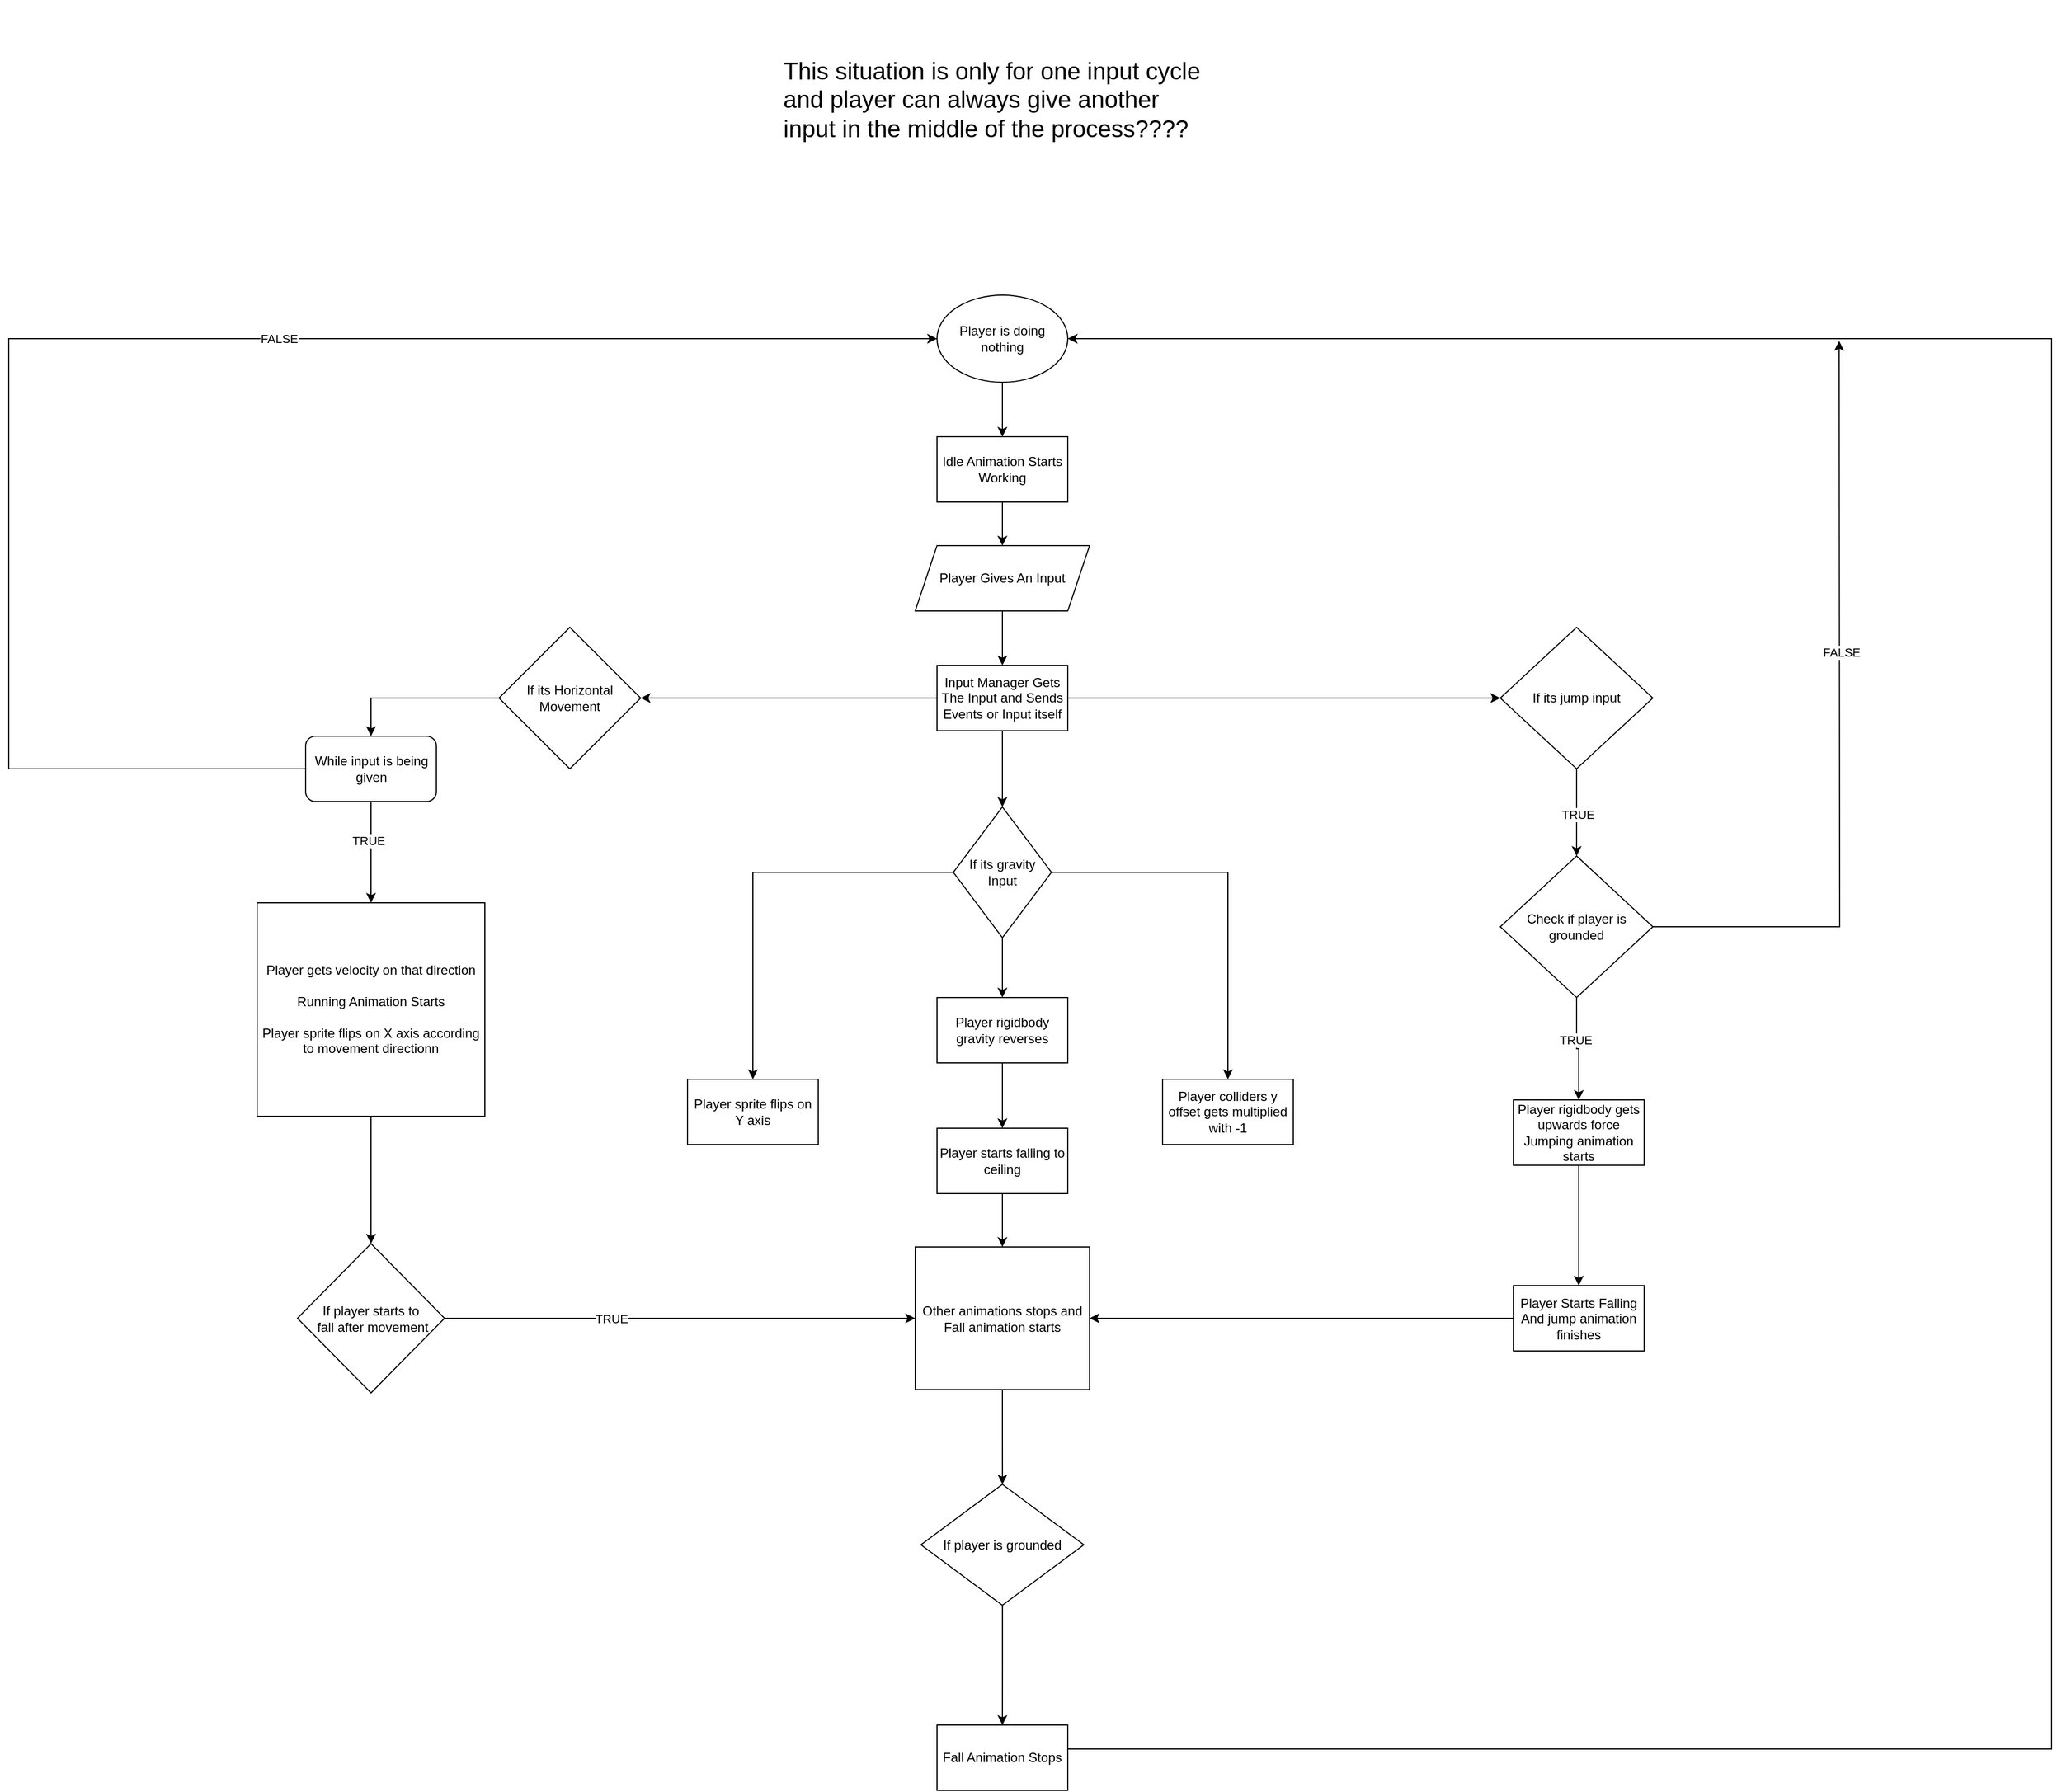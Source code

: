 <mxfile version="22.0.2" type="device">
  <diagram id="C5RBs43oDa-KdzZeNtuy" name="Page-1">
    <mxGraphModel dx="3000" dy="2018" grid="0" gridSize="10" guides="1" tooltips="1" connect="1" arrows="1" fold="1" page="0" pageScale="1" pageWidth="827" pageHeight="1169" math="0" shadow="0">
      <root>
        <mxCell id="WIyWlLk6GJQsqaUBKTNV-0" />
        <mxCell id="WIyWlLk6GJQsqaUBKTNV-1" parent="WIyWlLk6GJQsqaUBKTNV-0" />
        <mxCell id="4Kfcdlw7AA9TpvzCUdru-2" style="edgeStyle=orthogonalEdgeStyle;rounded=0;orthogonalLoop=1;jettySize=auto;html=1;" edge="1" parent="WIyWlLk6GJQsqaUBKTNV-1" source="4Kfcdlw7AA9TpvzCUdru-0" target="4Kfcdlw7AA9TpvzCUdru-1">
          <mxGeometry relative="1" as="geometry" />
        </mxCell>
        <mxCell id="4Kfcdlw7AA9TpvzCUdru-0" value="Player is doing nothing" style="ellipse;whiteSpace=wrap;html=1;" vertex="1" parent="WIyWlLk6GJQsqaUBKTNV-1">
          <mxGeometry x="320" y="10" width="120" height="80" as="geometry" />
        </mxCell>
        <mxCell id="4Kfcdlw7AA9TpvzCUdru-5" style="edgeStyle=orthogonalEdgeStyle;rounded=0;orthogonalLoop=1;jettySize=auto;html=1;entryX=0.5;entryY=0;entryDx=0;entryDy=0;" edge="1" parent="WIyWlLk6GJQsqaUBKTNV-1" source="4Kfcdlw7AA9TpvzCUdru-1" target="4Kfcdlw7AA9TpvzCUdru-4">
          <mxGeometry relative="1" as="geometry" />
        </mxCell>
        <mxCell id="4Kfcdlw7AA9TpvzCUdru-1" value="Idle Animation Starts Working" style="rounded=0;whiteSpace=wrap;html=1;" vertex="1" parent="WIyWlLk6GJQsqaUBKTNV-1">
          <mxGeometry x="320" y="140" width="120" height="60" as="geometry" />
        </mxCell>
        <mxCell id="4Kfcdlw7AA9TpvzCUdru-7" style="edgeStyle=orthogonalEdgeStyle;rounded=0;orthogonalLoop=1;jettySize=auto;html=1;" edge="1" parent="WIyWlLk6GJQsqaUBKTNV-1" source="4Kfcdlw7AA9TpvzCUdru-4" target="4Kfcdlw7AA9TpvzCUdru-6">
          <mxGeometry relative="1" as="geometry" />
        </mxCell>
        <mxCell id="4Kfcdlw7AA9TpvzCUdru-4" value="Player Gives An Input" style="shape=parallelogram;perimeter=parallelogramPerimeter;whiteSpace=wrap;html=1;fixedSize=1;" vertex="1" parent="WIyWlLk6GJQsqaUBKTNV-1">
          <mxGeometry x="300" y="240" width="160" height="60" as="geometry" />
        </mxCell>
        <mxCell id="4Kfcdlw7AA9TpvzCUdru-18" value="" style="edgeStyle=orthogonalEdgeStyle;rounded=0;orthogonalLoop=1;jettySize=auto;html=1;" edge="1" parent="WIyWlLk6GJQsqaUBKTNV-1" source="4Kfcdlw7AA9TpvzCUdru-6" target="4Kfcdlw7AA9TpvzCUdru-17">
          <mxGeometry relative="1" as="geometry" />
        </mxCell>
        <mxCell id="4Kfcdlw7AA9TpvzCUdru-23" value="" style="edgeStyle=orthogonalEdgeStyle;rounded=0;orthogonalLoop=1;jettySize=auto;html=1;" edge="1" parent="WIyWlLk6GJQsqaUBKTNV-1" source="4Kfcdlw7AA9TpvzCUdru-6" target="4Kfcdlw7AA9TpvzCUdru-22">
          <mxGeometry relative="1" as="geometry" />
        </mxCell>
        <mxCell id="4Kfcdlw7AA9TpvzCUdru-30" style="edgeStyle=orthogonalEdgeStyle;rounded=0;orthogonalLoop=1;jettySize=auto;html=1;entryX=1;entryY=0.5;entryDx=0;entryDy=0;" edge="1" parent="WIyWlLk6GJQsqaUBKTNV-1" source="4Kfcdlw7AA9TpvzCUdru-6" target="4Kfcdlw7AA9TpvzCUdru-10">
          <mxGeometry relative="1" as="geometry" />
        </mxCell>
        <mxCell id="4Kfcdlw7AA9TpvzCUdru-6" value="Input Manager Gets The Input and Sends Events or Input itself" style="rounded=0;whiteSpace=wrap;html=1;" vertex="1" parent="WIyWlLk6GJQsqaUBKTNV-1">
          <mxGeometry x="320" y="350" width="120" height="60" as="geometry" />
        </mxCell>
        <mxCell id="4Kfcdlw7AA9TpvzCUdru-50" style="edgeStyle=orthogonalEdgeStyle;rounded=0;orthogonalLoop=1;jettySize=auto;html=1;" edge="1" parent="WIyWlLk6GJQsqaUBKTNV-1" source="4Kfcdlw7AA9TpvzCUdru-8" target="4Kfcdlw7AA9TpvzCUdru-38">
          <mxGeometry relative="1" as="geometry" />
        </mxCell>
        <mxCell id="4Kfcdlw7AA9TpvzCUdru-8" value="Player gets velocity on that direction&lt;br&gt;&lt;br&gt;Running Animation Starts&lt;br&gt;&lt;br&gt;Player sprite flips on X axis according to movement directionn" style="rounded=0;whiteSpace=wrap;html=1;" vertex="1" parent="WIyWlLk6GJQsqaUBKTNV-1">
          <mxGeometry x="-304" y="568" width="209" height="196" as="geometry" />
        </mxCell>
        <mxCell id="4Kfcdlw7AA9TpvzCUdru-81" style="edgeStyle=orthogonalEdgeStyle;rounded=0;orthogonalLoop=1;jettySize=auto;html=1;entryX=0.5;entryY=0;entryDx=0;entryDy=0;" edge="1" parent="WIyWlLk6GJQsqaUBKTNV-1" source="4Kfcdlw7AA9TpvzCUdru-10" target="4Kfcdlw7AA9TpvzCUdru-79">
          <mxGeometry relative="1" as="geometry" />
        </mxCell>
        <mxCell id="4Kfcdlw7AA9TpvzCUdru-10" value="If its Horizontal Movement" style="rhombus;whiteSpace=wrap;html=1;" vertex="1" parent="WIyWlLk6GJQsqaUBKTNV-1">
          <mxGeometry x="-82" y="315" width="130" height="130" as="geometry" />
        </mxCell>
        <mxCell id="4Kfcdlw7AA9TpvzCUdru-44" value="" style="edgeStyle=orthogonalEdgeStyle;rounded=0;orthogonalLoop=1;jettySize=auto;html=1;" edge="1" parent="WIyWlLk6GJQsqaUBKTNV-1" source="4Kfcdlw7AA9TpvzCUdru-17" target="4Kfcdlw7AA9TpvzCUdru-43">
          <mxGeometry relative="1" as="geometry" />
        </mxCell>
        <mxCell id="4Kfcdlw7AA9TpvzCUdru-67" value="TRUE" style="edgeLabel;html=1;align=center;verticalAlign=middle;resizable=0;points=[];" vertex="1" connectable="0" parent="4Kfcdlw7AA9TpvzCUdru-44">
          <mxGeometry x="0.064" y="1" relative="1" as="geometry">
            <mxPoint y="-1" as="offset" />
          </mxGeometry>
        </mxCell>
        <mxCell id="4Kfcdlw7AA9TpvzCUdru-17" value="If its jump input" style="rhombus;whiteSpace=wrap;html=1;rounded=0;" vertex="1" parent="WIyWlLk6GJQsqaUBKTNV-1">
          <mxGeometry x="837" y="315" width="140" height="130" as="geometry" />
        </mxCell>
        <mxCell id="4Kfcdlw7AA9TpvzCUdru-47" value="" style="edgeStyle=orthogonalEdgeStyle;rounded=0;orthogonalLoop=1;jettySize=auto;html=1;" edge="1" parent="WIyWlLk6GJQsqaUBKTNV-1" source="4Kfcdlw7AA9TpvzCUdru-20" target="4Kfcdlw7AA9TpvzCUdru-46">
          <mxGeometry relative="1" as="geometry" />
        </mxCell>
        <mxCell id="4Kfcdlw7AA9TpvzCUdru-20" value="Player rigidbody gets upwards force&lt;br&gt;Jumping animation starts" style="whiteSpace=wrap;html=1;rounded=0;" vertex="1" parent="WIyWlLk6GJQsqaUBKTNV-1">
          <mxGeometry x="849" y="749" width="120" height="60" as="geometry" />
        </mxCell>
        <mxCell id="4Kfcdlw7AA9TpvzCUdru-25" value="" style="edgeStyle=orthogonalEdgeStyle;rounded=0;orthogonalLoop=1;jettySize=auto;html=1;" edge="1" parent="WIyWlLk6GJQsqaUBKTNV-1" source="4Kfcdlw7AA9TpvzCUdru-22" target="4Kfcdlw7AA9TpvzCUdru-24">
          <mxGeometry relative="1" as="geometry" />
        </mxCell>
        <mxCell id="4Kfcdlw7AA9TpvzCUdru-31" style="edgeStyle=orthogonalEdgeStyle;rounded=0;orthogonalLoop=1;jettySize=auto;html=1;entryX=0.5;entryY=0;entryDx=0;entryDy=0;" edge="1" parent="WIyWlLk6GJQsqaUBKTNV-1" source="4Kfcdlw7AA9TpvzCUdru-22" target="4Kfcdlw7AA9TpvzCUdru-27">
          <mxGeometry relative="1" as="geometry" />
        </mxCell>
        <mxCell id="4Kfcdlw7AA9TpvzCUdru-33" style="edgeStyle=orthogonalEdgeStyle;rounded=0;orthogonalLoop=1;jettySize=auto;html=1;entryX=0.5;entryY=0;entryDx=0;entryDy=0;" edge="1" parent="WIyWlLk6GJQsqaUBKTNV-1" source="4Kfcdlw7AA9TpvzCUdru-22" target="4Kfcdlw7AA9TpvzCUdru-32">
          <mxGeometry relative="1" as="geometry" />
        </mxCell>
        <mxCell id="4Kfcdlw7AA9TpvzCUdru-22" value="If its gravity Input" style="rhombus;whiteSpace=wrap;html=1;rounded=0;" vertex="1" parent="WIyWlLk6GJQsqaUBKTNV-1">
          <mxGeometry x="335" y="480" width="90" height="120" as="geometry" />
        </mxCell>
        <mxCell id="4Kfcdlw7AA9TpvzCUdru-57" value="" style="edgeStyle=orthogonalEdgeStyle;rounded=0;orthogonalLoop=1;jettySize=auto;html=1;" edge="1" parent="WIyWlLk6GJQsqaUBKTNV-1" source="4Kfcdlw7AA9TpvzCUdru-24" target="4Kfcdlw7AA9TpvzCUdru-56">
          <mxGeometry relative="1" as="geometry" />
        </mxCell>
        <mxCell id="4Kfcdlw7AA9TpvzCUdru-24" value="Player rigidbody gravity reverses" style="whiteSpace=wrap;html=1;rounded=0;" vertex="1" parent="WIyWlLk6GJQsqaUBKTNV-1">
          <mxGeometry x="320" y="655" width="120" height="60" as="geometry" />
        </mxCell>
        <mxCell id="4Kfcdlw7AA9TpvzCUdru-27" value="Player colliders y offset gets multiplied with -1" style="rounded=0;whiteSpace=wrap;html=1;" vertex="1" parent="WIyWlLk6GJQsqaUBKTNV-1">
          <mxGeometry x="527" y="730" width="120" height="60" as="geometry" />
        </mxCell>
        <mxCell id="4Kfcdlw7AA9TpvzCUdru-32" value="Player sprite flips on Y axis" style="rounded=0;whiteSpace=wrap;html=1;" vertex="1" parent="WIyWlLk6GJQsqaUBKTNV-1">
          <mxGeometry x="91" y="730" width="120" height="60" as="geometry" />
        </mxCell>
        <mxCell id="4Kfcdlw7AA9TpvzCUdru-61" style="edgeStyle=orthogonalEdgeStyle;rounded=0;orthogonalLoop=1;jettySize=auto;html=1;entryX=0;entryY=0.5;entryDx=0;entryDy=0;" edge="1" parent="WIyWlLk6GJQsqaUBKTNV-1" source="4Kfcdlw7AA9TpvzCUdru-38" target="4Kfcdlw7AA9TpvzCUdru-58">
          <mxGeometry relative="1" as="geometry" />
        </mxCell>
        <mxCell id="4Kfcdlw7AA9TpvzCUdru-64" value="TRUE" style="edgeLabel;html=1;align=center;verticalAlign=middle;resizable=0;points=[];" vertex="1" connectable="0" parent="4Kfcdlw7AA9TpvzCUdru-61">
          <mxGeometry x="-0.291" y="-5" relative="1" as="geometry">
            <mxPoint y="-5" as="offset" />
          </mxGeometry>
        </mxCell>
        <mxCell id="4Kfcdlw7AA9TpvzCUdru-38" value="If player starts to&lt;br&gt;&amp;nbsp;fall after movement" style="rhombus;whiteSpace=wrap;html=1;" vertex="1" parent="WIyWlLk6GJQsqaUBKTNV-1">
          <mxGeometry x="-267" y="881" width="135" height="137" as="geometry" />
        </mxCell>
        <mxCell id="4Kfcdlw7AA9TpvzCUdru-45" style="edgeStyle=orthogonalEdgeStyle;rounded=0;orthogonalLoop=1;jettySize=auto;html=1;" edge="1" parent="WIyWlLk6GJQsqaUBKTNV-1" source="4Kfcdlw7AA9TpvzCUdru-43" target="4Kfcdlw7AA9TpvzCUdru-20">
          <mxGeometry relative="1" as="geometry" />
        </mxCell>
        <mxCell id="4Kfcdlw7AA9TpvzCUdru-63" value="TRUE" style="edgeLabel;html=1;align=center;verticalAlign=middle;resizable=0;points=[];" vertex="1" connectable="0" parent="4Kfcdlw7AA9TpvzCUdru-45">
          <mxGeometry x="-0.189" y="-1" relative="1" as="geometry">
            <mxPoint as="offset" />
          </mxGeometry>
        </mxCell>
        <mxCell id="4Kfcdlw7AA9TpvzCUdru-86" style="edgeStyle=orthogonalEdgeStyle;rounded=0;orthogonalLoop=1;jettySize=auto;html=1;" edge="1" parent="WIyWlLk6GJQsqaUBKTNV-1" source="4Kfcdlw7AA9TpvzCUdru-43">
          <mxGeometry relative="1" as="geometry">
            <mxPoint x="1148" y="52" as="targetPoint" />
          </mxGeometry>
        </mxCell>
        <mxCell id="4Kfcdlw7AA9TpvzCUdru-87" value="FALSE" style="edgeLabel;html=1;align=center;verticalAlign=middle;resizable=0;points=[];" vertex="1" connectable="0" parent="4Kfcdlw7AA9TpvzCUdru-86">
          <mxGeometry x="0.192" y="-1" relative="1" as="geometry">
            <mxPoint y="-1" as="offset" />
          </mxGeometry>
        </mxCell>
        <mxCell id="4Kfcdlw7AA9TpvzCUdru-43" value="Check if player is grounded" style="rhombus;whiteSpace=wrap;html=1;rounded=0;" vertex="1" parent="WIyWlLk6GJQsqaUBKTNV-1">
          <mxGeometry x="837" y="525" width="140" height="130" as="geometry" />
        </mxCell>
        <mxCell id="4Kfcdlw7AA9TpvzCUdru-60" style="edgeStyle=orthogonalEdgeStyle;rounded=0;orthogonalLoop=1;jettySize=auto;html=1;entryX=1;entryY=0.5;entryDx=0;entryDy=0;" edge="1" parent="WIyWlLk6GJQsqaUBKTNV-1" source="4Kfcdlw7AA9TpvzCUdru-46" target="4Kfcdlw7AA9TpvzCUdru-58">
          <mxGeometry relative="1" as="geometry" />
        </mxCell>
        <mxCell id="4Kfcdlw7AA9TpvzCUdru-46" value="Player Starts Falling&lt;br&gt;And jump animation finishes" style="whiteSpace=wrap;html=1;rounded=0;" vertex="1" parent="WIyWlLk6GJQsqaUBKTNV-1">
          <mxGeometry x="849" y="919.5" width="120" height="60" as="geometry" />
        </mxCell>
        <mxCell id="4Kfcdlw7AA9TpvzCUdru-59" value="" style="edgeStyle=orthogonalEdgeStyle;rounded=0;orthogonalLoop=1;jettySize=auto;html=1;" edge="1" parent="WIyWlLk6GJQsqaUBKTNV-1" source="4Kfcdlw7AA9TpvzCUdru-56" target="4Kfcdlw7AA9TpvzCUdru-58">
          <mxGeometry relative="1" as="geometry" />
        </mxCell>
        <mxCell id="4Kfcdlw7AA9TpvzCUdru-56" value="Player starts falling to ceiling" style="whiteSpace=wrap;html=1;rounded=0;" vertex="1" parent="WIyWlLk6GJQsqaUBKTNV-1">
          <mxGeometry x="320" y="775" width="120" height="60" as="geometry" />
        </mxCell>
        <mxCell id="4Kfcdlw7AA9TpvzCUdru-70" value="" style="edgeStyle=orthogonalEdgeStyle;rounded=0;orthogonalLoop=1;jettySize=auto;html=1;" edge="1" parent="WIyWlLk6GJQsqaUBKTNV-1" source="4Kfcdlw7AA9TpvzCUdru-58" target="4Kfcdlw7AA9TpvzCUdru-69">
          <mxGeometry relative="1" as="geometry" />
        </mxCell>
        <mxCell id="4Kfcdlw7AA9TpvzCUdru-58" value="Other animations stops and Fall animation starts" style="whiteSpace=wrap;html=1;rounded=0;" vertex="1" parent="WIyWlLk6GJQsqaUBKTNV-1">
          <mxGeometry x="300" y="884" width="160" height="131" as="geometry" />
        </mxCell>
        <mxCell id="4Kfcdlw7AA9TpvzCUdru-68" value="&lt;font style=&quot;font-size: 22px;&quot;&gt;&lt;br&gt;&lt;br&gt;This situation is only for one input cycle and player can always give another input in the middle of the process????&lt;/font&gt;" style="text;html=1;strokeColor=none;fillColor=none;spacing=5;spacingTop=-20;whiteSpace=wrap;overflow=hidden;rounded=0;" vertex="1" parent="WIyWlLk6GJQsqaUBKTNV-1">
          <mxGeometry x="174" y="-251" width="392" height="231" as="geometry" />
        </mxCell>
        <mxCell id="4Kfcdlw7AA9TpvzCUdru-75" style="edgeStyle=orthogonalEdgeStyle;rounded=0;orthogonalLoop=1;jettySize=auto;html=1;" edge="1" parent="WIyWlLk6GJQsqaUBKTNV-1" source="4Kfcdlw7AA9TpvzCUdru-69" target="4Kfcdlw7AA9TpvzCUdru-73">
          <mxGeometry relative="1" as="geometry" />
        </mxCell>
        <mxCell id="4Kfcdlw7AA9TpvzCUdru-69" value="If player is grounded" style="rhombus;whiteSpace=wrap;html=1;rounded=0;" vertex="1" parent="WIyWlLk6GJQsqaUBKTNV-1">
          <mxGeometry x="305.25" y="1102" width="149.5" height="111" as="geometry" />
        </mxCell>
        <mxCell id="4Kfcdlw7AA9TpvzCUdru-76" style="edgeStyle=orthogonalEdgeStyle;rounded=0;orthogonalLoop=1;jettySize=auto;html=1;entryX=1;entryY=0.5;entryDx=0;entryDy=0;" edge="1" parent="WIyWlLk6GJQsqaUBKTNV-1" target="4Kfcdlw7AA9TpvzCUdru-0">
          <mxGeometry relative="1" as="geometry">
            <mxPoint x="760" y="53" as="targetPoint" />
            <mxPoint x="392" y="1344" as="sourcePoint" />
            <Array as="points">
              <mxPoint x="1343" y="1345" />
              <mxPoint x="1343" y="50" />
            </Array>
          </mxGeometry>
        </mxCell>
        <mxCell id="4Kfcdlw7AA9TpvzCUdru-73" value="Fall Animation Stops" style="rounded=0;whiteSpace=wrap;html=1;" vertex="1" parent="WIyWlLk6GJQsqaUBKTNV-1">
          <mxGeometry x="320" y="1323" width="120" height="60" as="geometry" />
        </mxCell>
        <mxCell id="4Kfcdlw7AA9TpvzCUdru-82" style="edgeStyle=orthogonalEdgeStyle;rounded=0;orthogonalLoop=1;jettySize=auto;html=1;" edge="1" parent="WIyWlLk6GJQsqaUBKTNV-1" source="4Kfcdlw7AA9TpvzCUdru-79" target="4Kfcdlw7AA9TpvzCUdru-8">
          <mxGeometry relative="1" as="geometry" />
        </mxCell>
        <mxCell id="4Kfcdlw7AA9TpvzCUdru-83" value="TRUE" style="edgeLabel;html=1;align=center;verticalAlign=middle;resizable=0;points=[];" vertex="1" connectable="0" parent="4Kfcdlw7AA9TpvzCUdru-82">
          <mxGeometry x="-0.233" y="-3" relative="1" as="geometry">
            <mxPoint as="offset" />
          </mxGeometry>
        </mxCell>
        <mxCell id="4Kfcdlw7AA9TpvzCUdru-84" style="edgeStyle=orthogonalEdgeStyle;rounded=0;orthogonalLoop=1;jettySize=auto;html=1;entryX=0;entryY=0.5;entryDx=0;entryDy=0;" edge="1" parent="WIyWlLk6GJQsqaUBKTNV-1" source="4Kfcdlw7AA9TpvzCUdru-79" target="4Kfcdlw7AA9TpvzCUdru-0">
          <mxGeometry relative="1" as="geometry">
            <mxPoint x="-395" y="-1" as="targetPoint" />
            <Array as="points">
              <mxPoint x="-532" y="445" />
              <mxPoint x="-532" y="50" />
            </Array>
          </mxGeometry>
        </mxCell>
        <mxCell id="4Kfcdlw7AA9TpvzCUdru-85" value="FALSE" style="edgeLabel;html=1;align=center;verticalAlign=middle;resizable=0;points=[];" vertex="1" connectable="0" parent="4Kfcdlw7AA9TpvzCUdru-84">
          <mxGeometry x="0.202" y="-5" relative="1" as="geometry">
            <mxPoint x="2" y="-5" as="offset" />
          </mxGeometry>
        </mxCell>
        <mxCell id="4Kfcdlw7AA9TpvzCUdru-79" value="While input is being given" style="rounded=1;whiteSpace=wrap;html=1;" vertex="1" parent="WIyWlLk6GJQsqaUBKTNV-1">
          <mxGeometry x="-259.5" y="415" width="120" height="60" as="geometry" />
        </mxCell>
      </root>
    </mxGraphModel>
  </diagram>
</mxfile>
